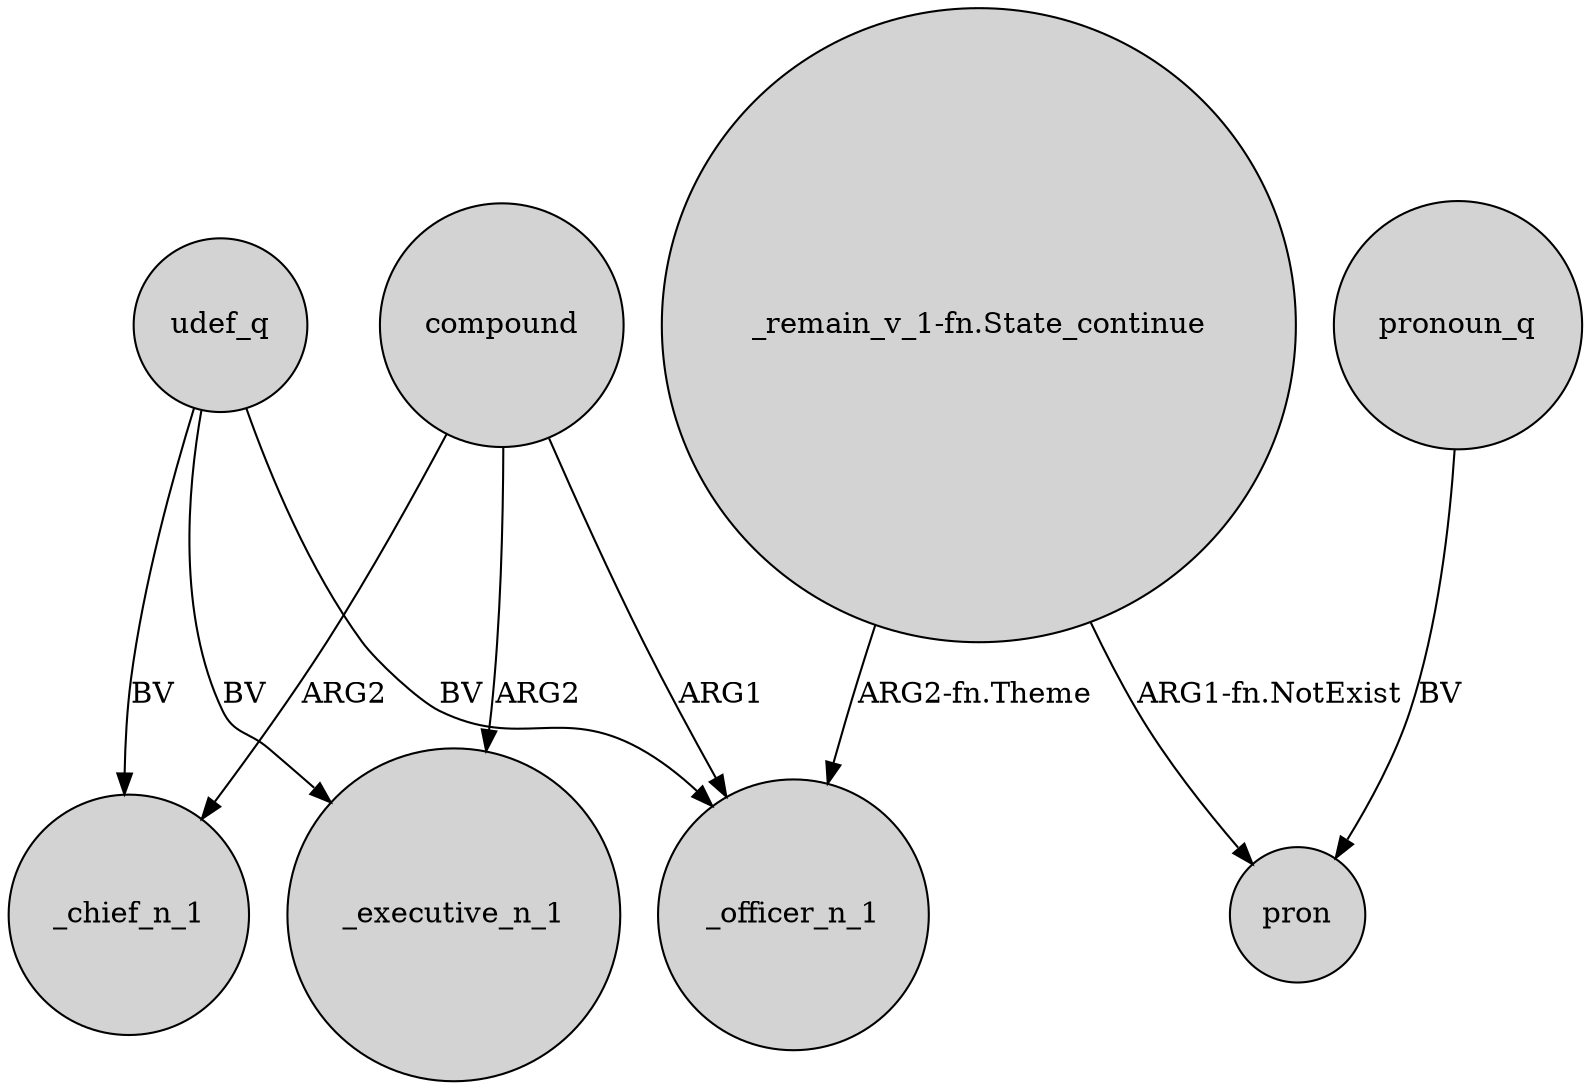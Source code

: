 digraph {
	node [shape=circle style=filled]
	udef_q -> _chief_n_1 [label=BV]
	udef_q -> _executive_n_1 [label=BV]
	udef_q -> _officer_n_1 [label=BV]
	compound -> _executive_n_1 [label=ARG2]
	"_remain_v_1-fn.State_continue" -> pron [label="ARG1-fn.NotExist"]
	"_remain_v_1-fn.State_continue" -> _officer_n_1 [label="ARG2-fn.Theme"]
	compound -> _chief_n_1 [label=ARG2]
	compound -> _officer_n_1 [label=ARG1]
	pronoun_q -> pron [label=BV]
}

